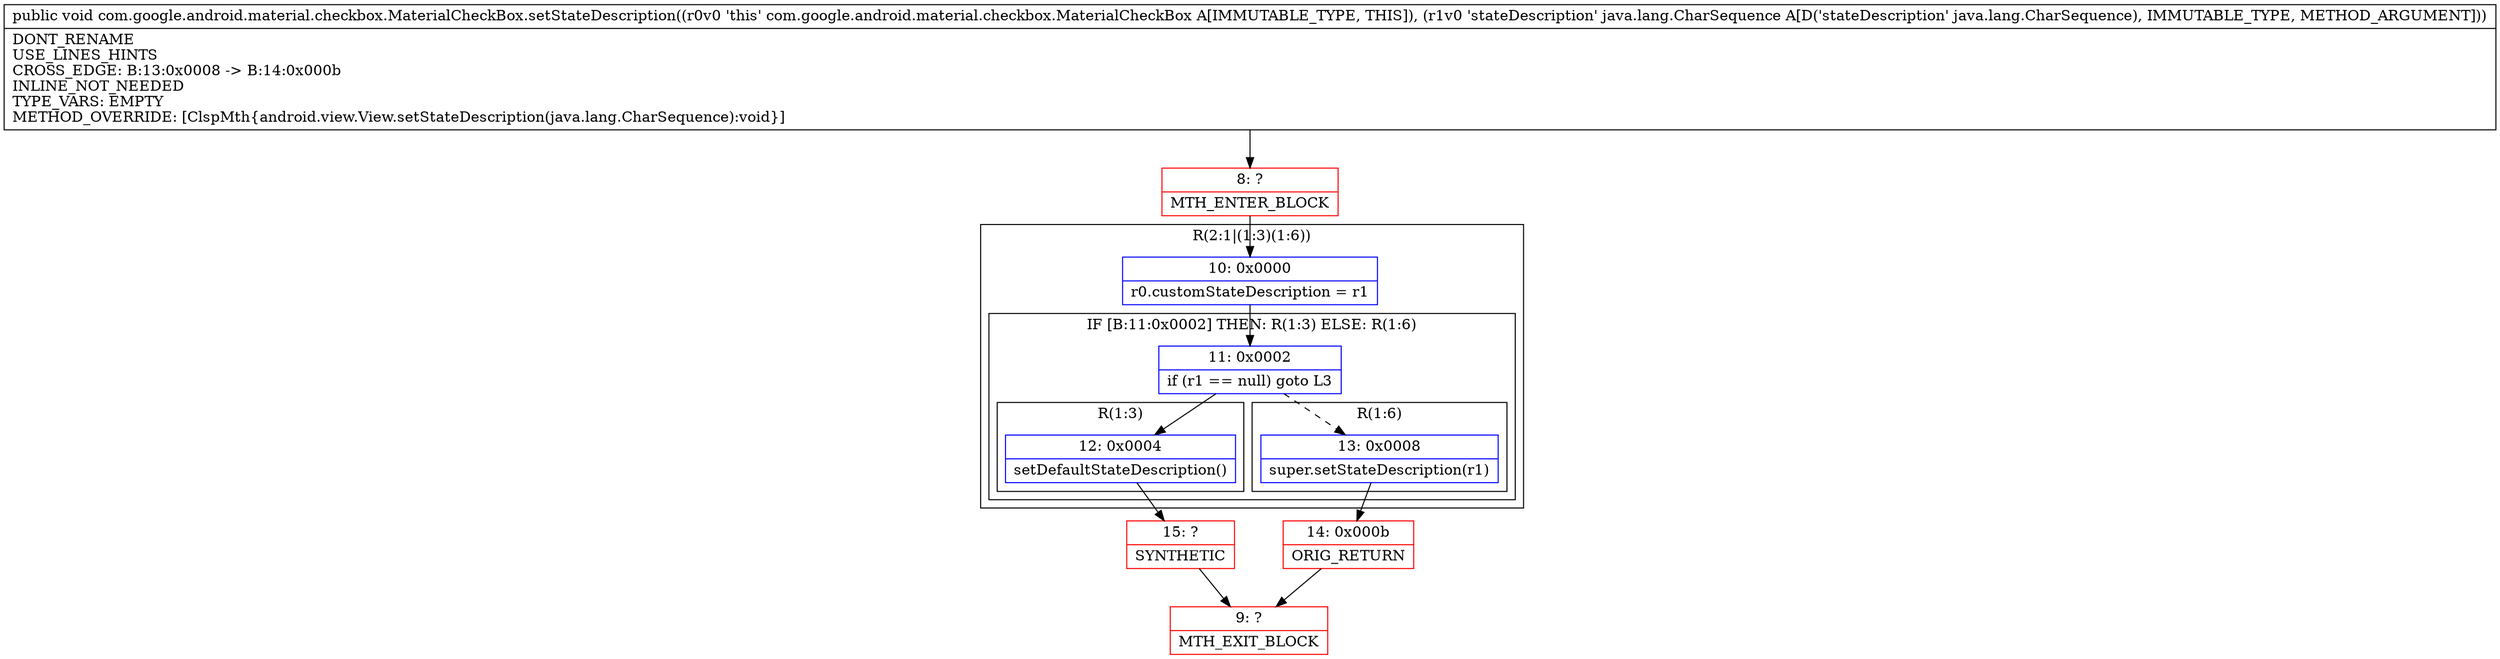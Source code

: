 digraph "CFG forcom.google.android.material.checkbox.MaterialCheckBox.setStateDescription(Ljava\/lang\/CharSequence;)V" {
subgraph cluster_Region_374156023 {
label = "R(2:1|(1:3)(1:6))";
node [shape=record,color=blue];
Node_10 [shape=record,label="{10\:\ 0x0000|r0.customStateDescription = r1\l}"];
subgraph cluster_IfRegion_1404391287 {
label = "IF [B:11:0x0002] THEN: R(1:3) ELSE: R(1:6)";
node [shape=record,color=blue];
Node_11 [shape=record,label="{11\:\ 0x0002|if (r1 == null) goto L3\l}"];
subgraph cluster_Region_745533036 {
label = "R(1:3)";
node [shape=record,color=blue];
Node_12 [shape=record,label="{12\:\ 0x0004|setDefaultStateDescription()\l}"];
}
subgraph cluster_Region_408369610 {
label = "R(1:6)";
node [shape=record,color=blue];
Node_13 [shape=record,label="{13\:\ 0x0008|super.setStateDescription(r1)\l}"];
}
}
}
Node_8 [shape=record,color=red,label="{8\:\ ?|MTH_ENTER_BLOCK\l}"];
Node_15 [shape=record,color=red,label="{15\:\ ?|SYNTHETIC\l}"];
Node_9 [shape=record,color=red,label="{9\:\ ?|MTH_EXIT_BLOCK\l}"];
Node_14 [shape=record,color=red,label="{14\:\ 0x000b|ORIG_RETURN\l}"];
MethodNode[shape=record,label="{public void com.google.android.material.checkbox.MaterialCheckBox.setStateDescription((r0v0 'this' com.google.android.material.checkbox.MaterialCheckBox A[IMMUTABLE_TYPE, THIS]), (r1v0 'stateDescription' java.lang.CharSequence A[D('stateDescription' java.lang.CharSequence), IMMUTABLE_TYPE, METHOD_ARGUMENT]))  | DONT_RENAME\lUSE_LINES_HINTS\lCROSS_EDGE: B:13:0x0008 \-\> B:14:0x000b\lINLINE_NOT_NEEDED\lTYPE_VARS: EMPTY\lMETHOD_OVERRIDE: [ClspMth\{android.view.View.setStateDescription(java.lang.CharSequence):void\}]\l}"];
MethodNode -> Node_8;Node_10 -> Node_11;
Node_11 -> Node_12;
Node_11 -> Node_13[style=dashed];
Node_12 -> Node_15;
Node_13 -> Node_14;
Node_8 -> Node_10;
Node_15 -> Node_9;
Node_14 -> Node_9;
}

